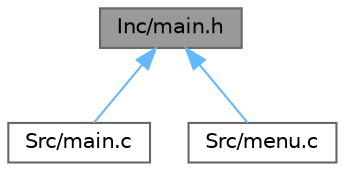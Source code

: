 digraph "Inc/main.h"
{
 // LATEX_PDF_SIZE
  bgcolor="transparent";
  edge [fontname=Helvetica,fontsize=10,labelfontname=Helvetica,labelfontsize=10];
  node [fontname=Helvetica,fontsize=10,shape=box,height=0.2,width=0.4];
  Node1 [id="Node000001",label="Inc/main.h",height=0.2,width=0.4,color="gray40", fillcolor="grey60", style="filled", fontcolor="black",tooltip="See main.c."];
  Node1 -> Node2 [id="edge1_Node000001_Node000002",dir="back",color="steelblue1",style="solid",tooltip=" "];
  Node2 [id="Node000002",label="Src/main.c",height=0.2,width=0.4,color="grey40", fillcolor="white", style="filled",URL="$main_8c.html",tooltip="Sets up the microcontroller, the clock system and the peripherals."];
  Node1 -> Node3 [id="edge2_Node000001_Node000003",dir="back",color="steelblue1",style="solid",tooltip=" "];
  Node3 [id="Node000003",label="Src/menu.c",height=0.2,width=0.4,color="grey40", fillcolor="white", style="filled",URL="$menu_8c.html",tooltip="The menu."];
}
